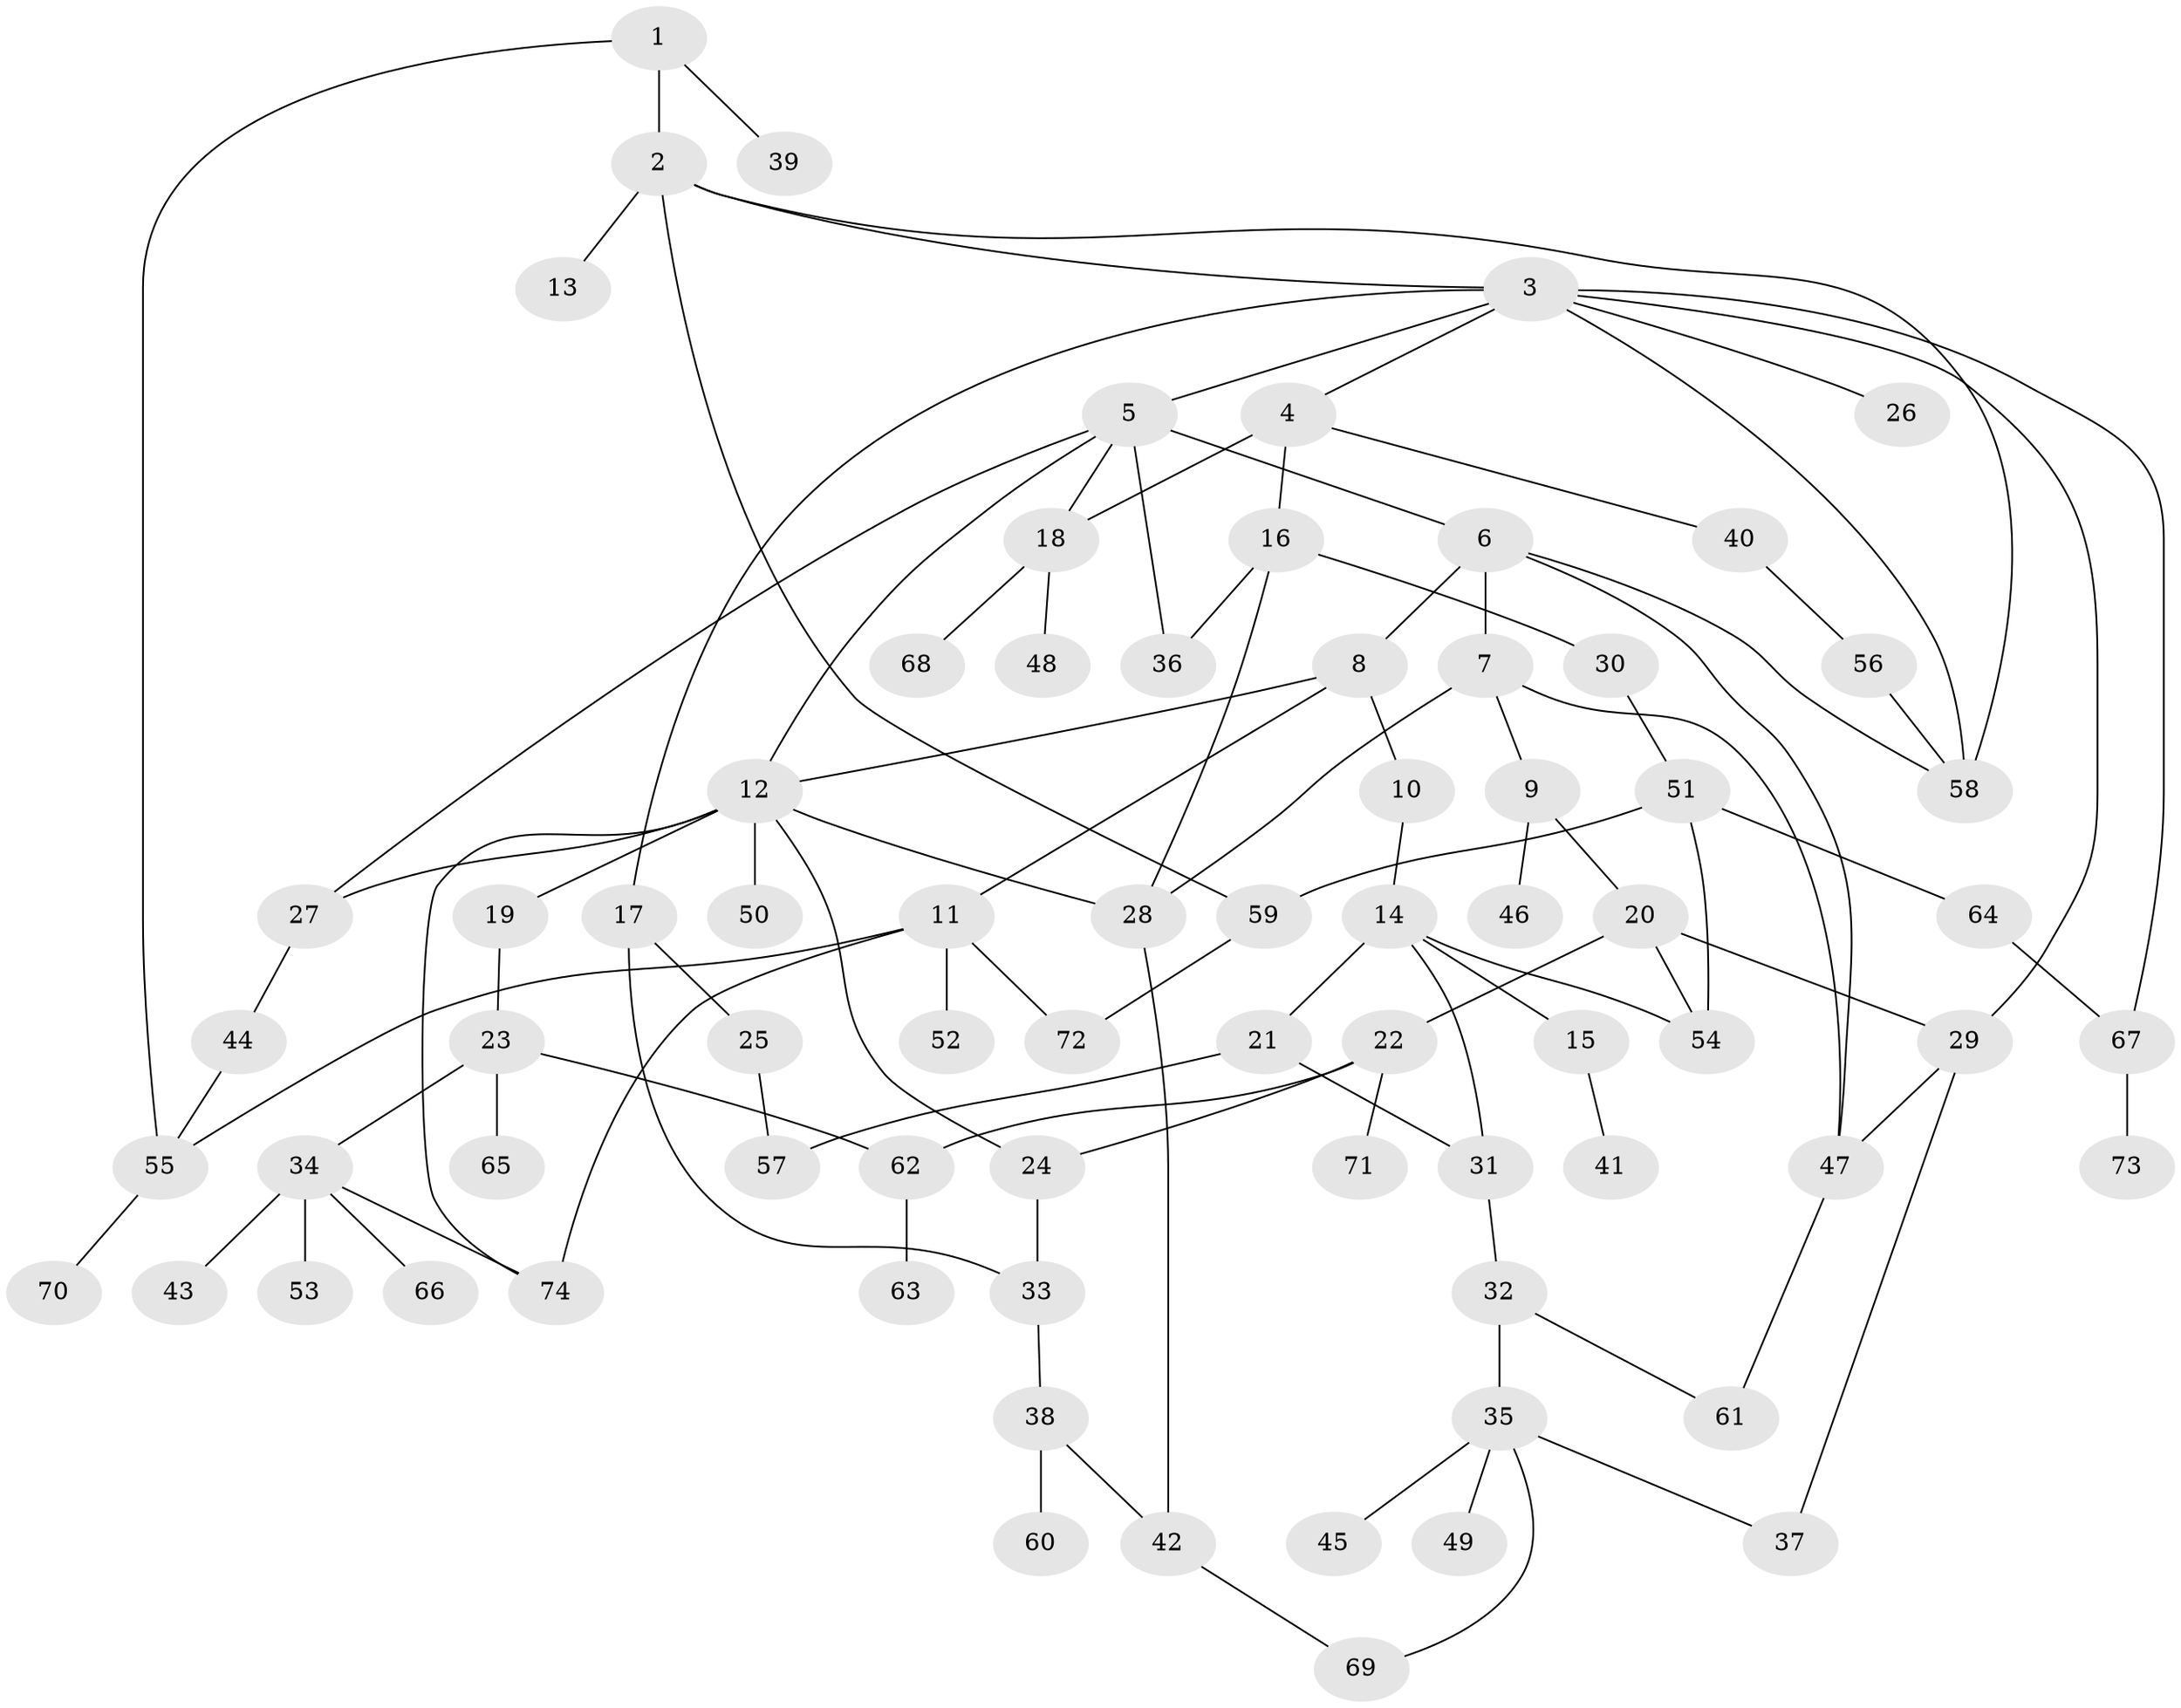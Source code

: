 // Generated by graph-tools (version 1.1) at 2025/25/03/09/25 03:25:25]
// undirected, 74 vertices, 103 edges
graph export_dot {
graph [start="1"]
  node [color=gray90,style=filled];
  1;
  2;
  3;
  4;
  5;
  6;
  7;
  8;
  9;
  10;
  11;
  12;
  13;
  14;
  15;
  16;
  17;
  18;
  19;
  20;
  21;
  22;
  23;
  24;
  25;
  26;
  27;
  28;
  29;
  30;
  31;
  32;
  33;
  34;
  35;
  36;
  37;
  38;
  39;
  40;
  41;
  42;
  43;
  44;
  45;
  46;
  47;
  48;
  49;
  50;
  51;
  52;
  53;
  54;
  55;
  56;
  57;
  58;
  59;
  60;
  61;
  62;
  63;
  64;
  65;
  66;
  67;
  68;
  69;
  70;
  71;
  72;
  73;
  74;
  1 -- 2;
  1 -- 39;
  1 -- 55;
  2 -- 3;
  2 -- 13;
  2 -- 59;
  2 -- 58;
  3 -- 4;
  3 -- 5;
  3 -- 17;
  3 -- 26;
  3 -- 29;
  3 -- 58;
  3 -- 67;
  4 -- 16;
  4 -- 18;
  4 -- 40;
  5 -- 6;
  5 -- 12;
  5 -- 27;
  5 -- 36;
  5 -- 18;
  6 -- 7;
  6 -- 8;
  6 -- 47;
  6 -- 58;
  7 -- 9;
  7 -- 28;
  7 -- 47;
  8 -- 10;
  8 -- 11;
  8 -- 12;
  9 -- 20;
  9 -- 46;
  10 -- 14;
  11 -- 52;
  11 -- 55;
  11 -- 72;
  11 -- 74;
  12 -- 19;
  12 -- 28;
  12 -- 50;
  12 -- 74;
  12 -- 27;
  12 -- 24;
  14 -- 15;
  14 -- 21;
  14 -- 31;
  14 -- 54;
  15 -- 41;
  16 -- 30;
  16 -- 28;
  16 -- 36;
  17 -- 25;
  17 -- 33;
  18 -- 48;
  18 -- 68;
  19 -- 23;
  20 -- 22;
  20 -- 29;
  20 -- 54;
  21 -- 57;
  21 -- 31;
  22 -- 24;
  22 -- 62;
  22 -- 71;
  23 -- 34;
  23 -- 65;
  23 -- 62;
  24 -- 33;
  25 -- 57;
  27 -- 44;
  28 -- 42;
  29 -- 37;
  29 -- 47;
  30 -- 51;
  31 -- 32;
  32 -- 35;
  32 -- 61;
  33 -- 38;
  34 -- 43;
  34 -- 53;
  34 -- 66;
  34 -- 74;
  35 -- 45;
  35 -- 49;
  35 -- 69;
  35 -- 37;
  38 -- 60;
  38 -- 42;
  40 -- 56;
  42 -- 69;
  44 -- 55;
  47 -- 61;
  51 -- 54;
  51 -- 59;
  51 -- 64;
  55 -- 70;
  56 -- 58;
  59 -- 72;
  62 -- 63;
  64 -- 67;
  67 -- 73;
}
